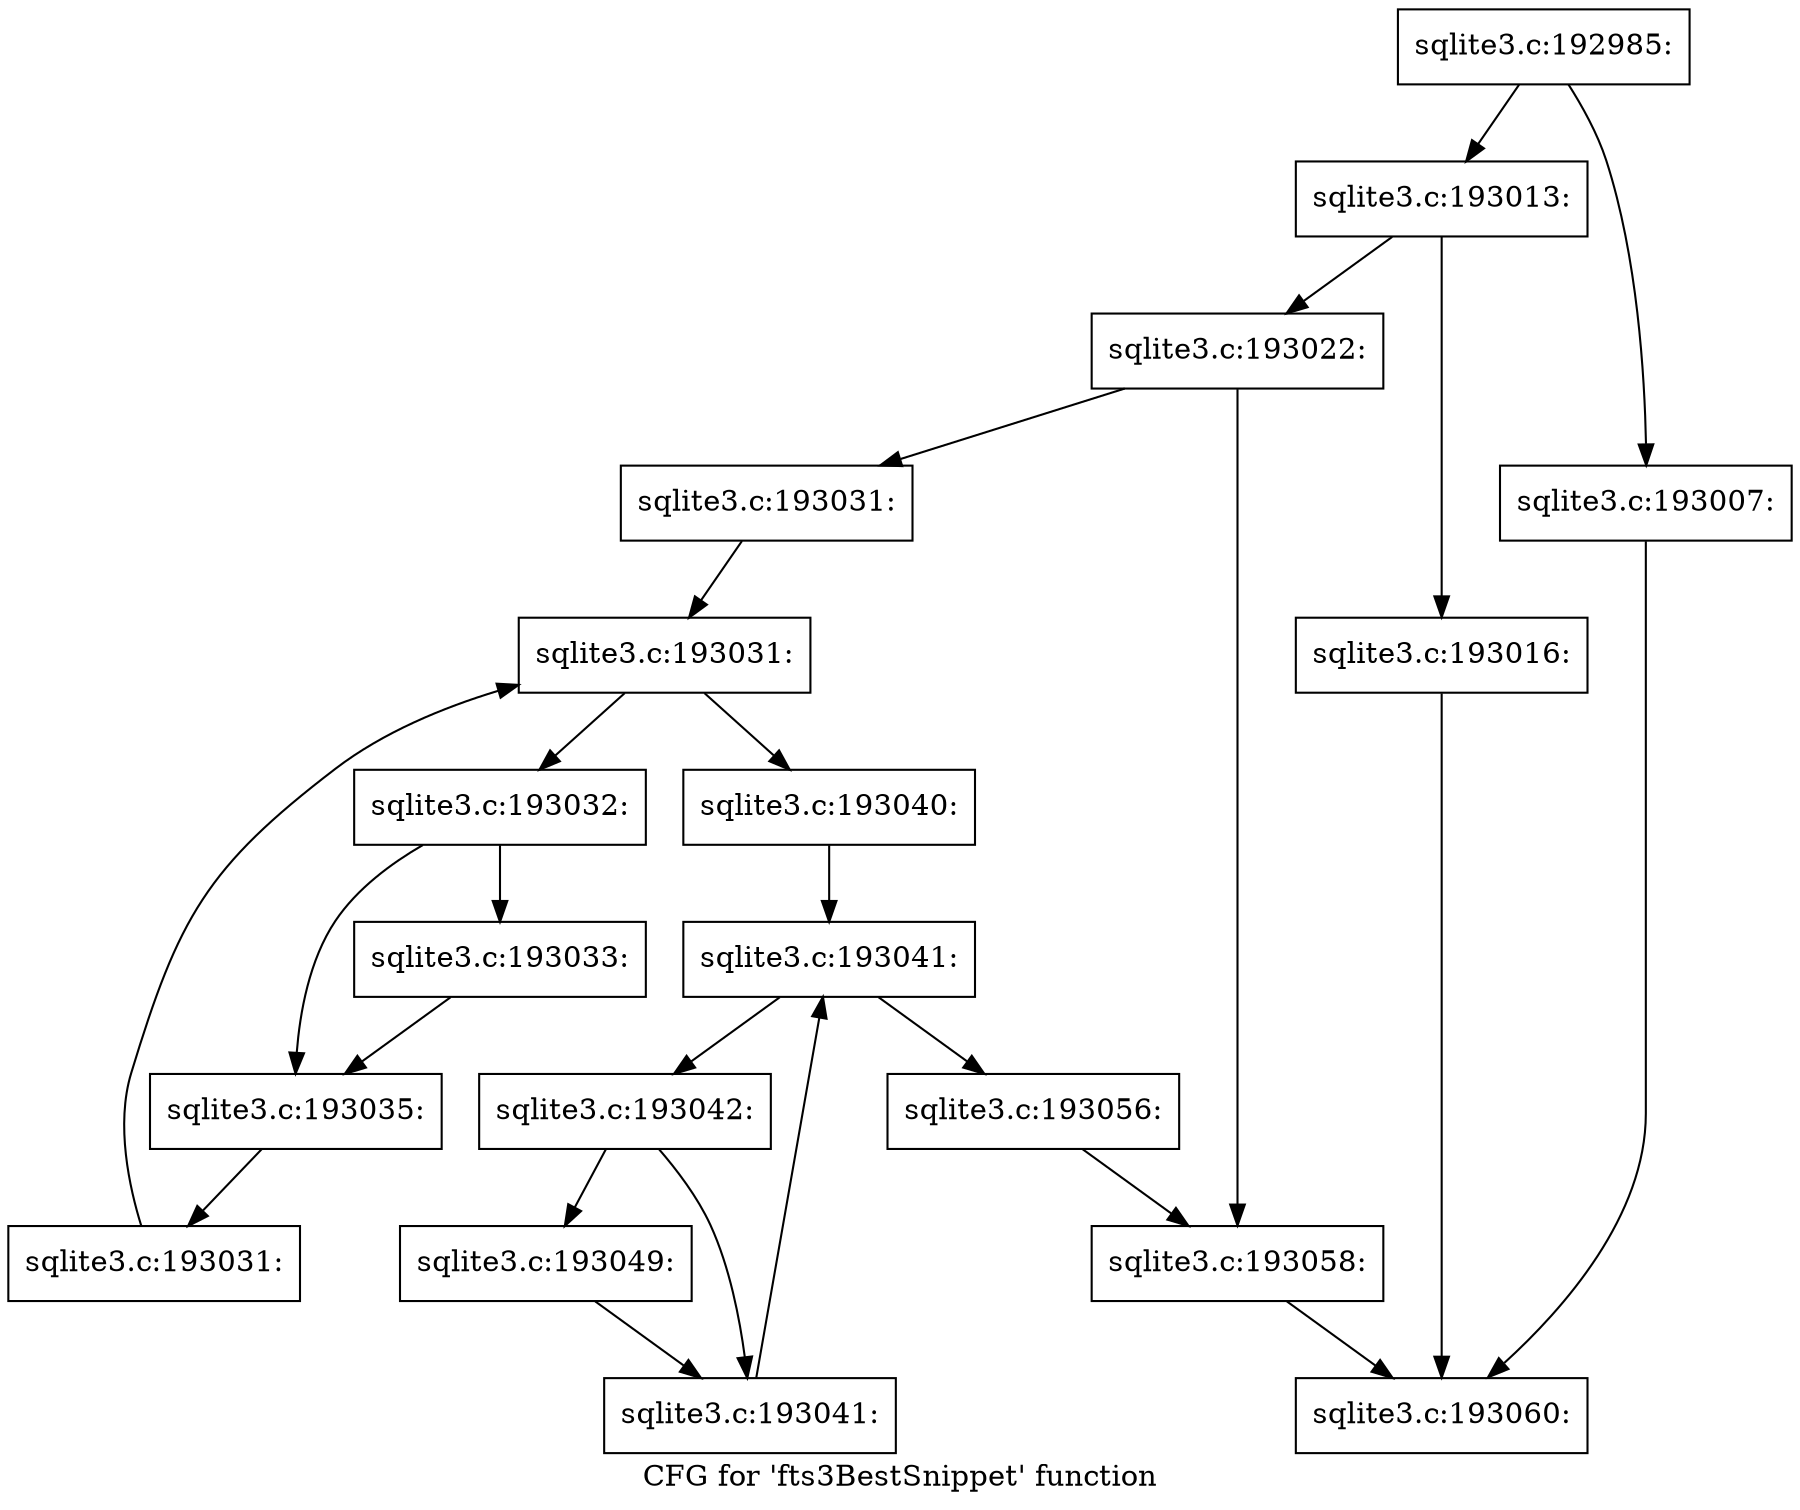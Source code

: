 digraph "CFG for 'fts3BestSnippet' function" {
	label="CFG for 'fts3BestSnippet' function";

	Node0x55c0fb272b60 [shape=record,label="{sqlite3.c:192985:}"];
	Node0x55c0fb272b60 -> Node0x55c0f6d71330;
	Node0x55c0fb272b60 -> Node0x55c0fb287380;
	Node0x55c0f6d71330 [shape=record,label="{sqlite3.c:193007:}"];
	Node0x55c0f6d71330 -> Node0x55c0fb272ce0;
	Node0x55c0fb287380 [shape=record,label="{sqlite3.c:193013:}"];
	Node0x55c0fb287380 -> Node0x55c0fb288050;
	Node0x55c0fb287380 -> Node0x55c0fb288000;
	Node0x55c0fb288000 [shape=record,label="{sqlite3.c:193016:}"];
	Node0x55c0fb288000 -> Node0x55c0fb272ce0;
	Node0x55c0fb288050 [shape=record,label="{sqlite3.c:193022:}"];
	Node0x55c0fb288050 -> Node0x55c0f6d72200;
	Node0x55c0fb288050 -> Node0x55c0fb289860;
	Node0x55c0f6d72200 [shape=record,label="{sqlite3.c:193031:}"];
	Node0x55c0f6d72200 -> Node0x55c0fb28a250;
	Node0x55c0fb28a250 [shape=record,label="{sqlite3.c:193031:}"];
	Node0x55c0fb28a250 -> Node0x55c0fb28a390;
	Node0x55c0fb28a250 -> Node0x55c0fb28a0a0;
	Node0x55c0fb28a390 [shape=record,label="{sqlite3.c:193032:}"];
	Node0x55c0fb28a390 -> Node0x55c0fb28a6c0;
	Node0x55c0fb28a390 -> Node0x55c0fb28a710;
	Node0x55c0fb28a6c0 [shape=record,label="{sqlite3.c:193033:}"];
	Node0x55c0fb28a6c0 -> Node0x55c0fb28a710;
	Node0x55c0fb28a710 [shape=record,label="{sqlite3.c:193035:}"];
	Node0x55c0fb28a710 -> Node0x55c0fb28a300;
	Node0x55c0fb28a300 [shape=record,label="{sqlite3.c:193031:}"];
	Node0x55c0fb28a300 -> Node0x55c0fb28a250;
	Node0x55c0fb28a0a0 [shape=record,label="{sqlite3.c:193040:}"];
	Node0x55c0fb28a0a0 -> Node0x55c0fb28b8a0;
	Node0x55c0fb28b8a0 [shape=record,label="{sqlite3.c:193041:}"];
	Node0x55c0fb28b8a0 -> Node0x55c0f6d72160;
	Node0x55c0fb28b8a0 -> Node0x55c0fb28ba00;
	Node0x55c0f6d72160 [shape=record,label="{sqlite3.c:193042:}"];
	Node0x55c0f6d72160 -> Node0x55c0f6d721b0;
	Node0x55c0f6d72160 -> Node0x55c0f6d71230;
	Node0x55c0f6d721b0 [shape=record,label="{sqlite3.c:193049:}"];
	Node0x55c0f6d721b0 -> Node0x55c0f6d71230;
	Node0x55c0f6d71230 [shape=record,label="{sqlite3.c:193041:}"];
	Node0x55c0f6d71230 -> Node0x55c0fb28b8a0;
	Node0x55c0fb28ba00 [shape=record,label="{sqlite3.c:193056:}"];
	Node0x55c0fb28ba00 -> Node0x55c0fb289860;
	Node0x55c0fb289860 [shape=record,label="{sqlite3.c:193058:}"];
	Node0x55c0fb289860 -> Node0x55c0fb272ce0;
	Node0x55c0fb272ce0 [shape=record,label="{sqlite3.c:193060:}"];
}
